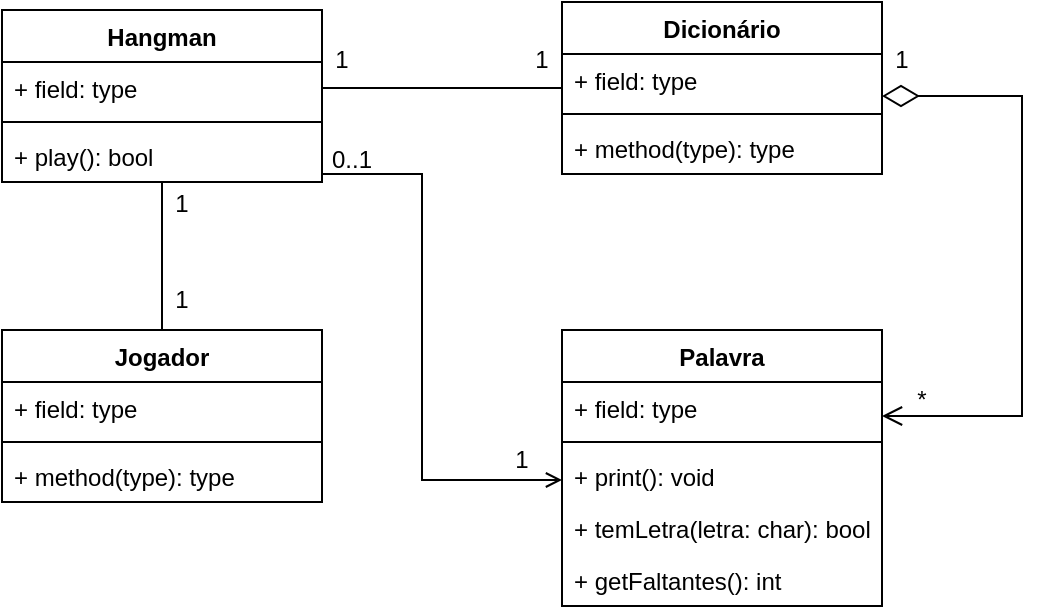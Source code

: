 <mxfile version="24.1.0" type="device">
  <diagram name="Page-1" id="sb3goyYkdshhUYcV76FR">
    <mxGraphModel dx="600" dy="379" grid="1" gridSize="10" guides="1" tooltips="1" connect="1" arrows="1" fold="1" page="1" pageScale="1" pageWidth="850" pageHeight="1100" math="0" shadow="0">
      <root>
        <mxCell id="0" />
        <mxCell id="1" parent="0" />
        <mxCell id="nvtZMYjufJ8DaiSEaMjI-1" value="Hangman" style="swimlane;fontStyle=1;align=center;verticalAlign=top;childLayout=stackLayout;horizontal=1;startSize=26;horizontalStack=0;resizeParent=1;resizeParentMax=0;resizeLast=0;collapsible=1;marginBottom=0;whiteSpace=wrap;html=1;" parent="1" vertex="1">
          <mxGeometry x="240" y="200" width="160" height="86" as="geometry" />
        </mxCell>
        <mxCell id="nvtZMYjufJ8DaiSEaMjI-2" value="+ field: type" style="text;strokeColor=none;fillColor=none;align=left;verticalAlign=top;spacingLeft=4;spacingRight=4;overflow=hidden;rotatable=0;points=[[0,0.5],[1,0.5]];portConstraint=eastwest;whiteSpace=wrap;html=1;" parent="nvtZMYjufJ8DaiSEaMjI-1" vertex="1">
          <mxGeometry y="26" width="160" height="26" as="geometry" />
        </mxCell>
        <mxCell id="nvtZMYjufJ8DaiSEaMjI-3" value="" style="line;strokeWidth=1;fillColor=none;align=left;verticalAlign=middle;spacingTop=-1;spacingLeft=3;spacingRight=3;rotatable=0;labelPosition=right;points=[];portConstraint=eastwest;strokeColor=inherit;" parent="nvtZMYjufJ8DaiSEaMjI-1" vertex="1">
          <mxGeometry y="52" width="160" height="8" as="geometry" />
        </mxCell>
        <mxCell id="nvtZMYjufJ8DaiSEaMjI-4" value="+ play(): bool" style="text;strokeColor=none;fillColor=none;align=left;verticalAlign=top;spacingLeft=4;spacingRight=4;overflow=hidden;rotatable=0;points=[[0,0.5],[1,0.5]];portConstraint=eastwest;whiteSpace=wrap;html=1;" parent="nvtZMYjufJ8DaiSEaMjI-1" vertex="1">
          <mxGeometry y="60" width="160" height="26" as="geometry" />
        </mxCell>
        <mxCell id="nvtZMYjufJ8DaiSEaMjI-5" value="Palavra" style="swimlane;fontStyle=1;align=center;verticalAlign=top;childLayout=stackLayout;horizontal=1;startSize=26;horizontalStack=0;resizeParent=1;resizeParentMax=0;resizeLast=0;collapsible=1;marginBottom=0;whiteSpace=wrap;html=1;" parent="1" vertex="1">
          <mxGeometry x="520" y="360" width="160" height="138" as="geometry" />
        </mxCell>
        <mxCell id="Df2717g1JUhec73ib-Fz-4" value="+ field: type" style="text;strokeColor=none;fillColor=none;align=left;verticalAlign=top;spacingLeft=4;spacingRight=4;overflow=hidden;rotatable=0;points=[[0,0.5],[1,0.5]];portConstraint=eastwest;whiteSpace=wrap;html=1;" vertex="1" parent="nvtZMYjufJ8DaiSEaMjI-5">
          <mxGeometry y="26" width="160" height="26" as="geometry" />
        </mxCell>
        <mxCell id="nvtZMYjufJ8DaiSEaMjI-7" value="" style="line;strokeWidth=1;fillColor=none;align=left;verticalAlign=middle;spacingTop=-1;spacingLeft=3;spacingRight=3;rotatable=0;labelPosition=right;points=[];portConstraint=eastwest;strokeColor=inherit;" parent="nvtZMYjufJ8DaiSEaMjI-5" vertex="1">
          <mxGeometry y="52" width="160" height="8" as="geometry" />
        </mxCell>
        <mxCell id="nvtZMYjufJ8DaiSEaMjI-8" value="+ print(): void" style="text;strokeColor=none;fillColor=none;align=left;verticalAlign=top;spacingLeft=4;spacingRight=4;overflow=hidden;rotatable=0;points=[[0,0.5],[1,0.5]];portConstraint=eastwest;whiteSpace=wrap;html=1;" parent="nvtZMYjufJ8DaiSEaMjI-5" vertex="1">
          <mxGeometry y="60" width="160" height="26" as="geometry" />
        </mxCell>
        <mxCell id="wgwM0nzTUSteaPa_Q8u7-2" value="+ temLetra(letra: char): bool" style="text;strokeColor=none;fillColor=none;align=left;verticalAlign=top;spacingLeft=4;spacingRight=4;overflow=hidden;rotatable=0;points=[[0,0.5],[1,0.5]];portConstraint=eastwest;whiteSpace=wrap;html=1;" parent="nvtZMYjufJ8DaiSEaMjI-5" vertex="1">
          <mxGeometry y="86" width="160" height="26" as="geometry" />
        </mxCell>
        <mxCell id="Df2717g1JUhec73ib-Fz-1" value="+ getFaltantes(): int" style="text;strokeColor=none;fillColor=none;align=left;verticalAlign=top;spacingLeft=4;spacingRight=4;overflow=hidden;rotatable=0;points=[[0,0.5],[1,0.5]];portConstraint=eastwest;whiteSpace=wrap;html=1;" vertex="1" parent="nvtZMYjufJ8DaiSEaMjI-5">
          <mxGeometry y="112" width="160" height="26" as="geometry" />
        </mxCell>
        <mxCell id="nvtZMYjufJ8DaiSEaMjI-9" value="Jogador" style="swimlane;fontStyle=1;align=center;verticalAlign=top;childLayout=stackLayout;horizontal=1;startSize=26;horizontalStack=0;resizeParent=1;resizeParentMax=0;resizeLast=0;collapsible=1;marginBottom=0;whiteSpace=wrap;html=1;" parent="1" vertex="1">
          <mxGeometry x="240" y="360" width="160" height="86" as="geometry" />
        </mxCell>
        <mxCell id="nvtZMYjufJ8DaiSEaMjI-10" value="+ field: type" style="text;strokeColor=none;fillColor=none;align=left;verticalAlign=top;spacingLeft=4;spacingRight=4;overflow=hidden;rotatable=0;points=[[0,0.5],[1,0.5]];portConstraint=eastwest;whiteSpace=wrap;html=1;" parent="nvtZMYjufJ8DaiSEaMjI-9" vertex="1">
          <mxGeometry y="26" width="160" height="26" as="geometry" />
        </mxCell>
        <mxCell id="nvtZMYjufJ8DaiSEaMjI-11" value="" style="line;strokeWidth=1;fillColor=none;align=left;verticalAlign=middle;spacingTop=-1;spacingLeft=3;spacingRight=3;rotatable=0;labelPosition=right;points=[];portConstraint=eastwest;strokeColor=inherit;" parent="nvtZMYjufJ8DaiSEaMjI-9" vertex="1">
          <mxGeometry y="52" width="160" height="8" as="geometry" />
        </mxCell>
        <mxCell id="nvtZMYjufJ8DaiSEaMjI-12" value="+ method(type): type" style="text;strokeColor=none;fillColor=none;align=left;verticalAlign=top;spacingLeft=4;spacingRight=4;overflow=hidden;rotatable=0;points=[[0,0.5],[1,0.5]];portConstraint=eastwest;whiteSpace=wrap;html=1;" parent="nvtZMYjufJ8DaiSEaMjI-9" vertex="1">
          <mxGeometry y="60" width="160" height="26" as="geometry" />
        </mxCell>
        <mxCell id="nvtZMYjufJ8DaiSEaMjI-21" style="edgeStyle=orthogonalEdgeStyle;rounded=0;orthogonalLoop=1;jettySize=auto;html=1;endArrow=open;endFill=0;startArrow=diamondThin;startFill=0;endSize=8;startSize=16;" parent="1" source="nvtZMYjufJ8DaiSEaMjI-13" target="nvtZMYjufJ8DaiSEaMjI-5" edge="1">
          <mxGeometry relative="1" as="geometry">
            <Array as="points">
              <mxPoint x="750" y="243" />
              <mxPoint x="750" y="403" />
            </Array>
          </mxGeometry>
        </mxCell>
        <mxCell id="nvtZMYjufJ8DaiSEaMjI-13" value="Dicionário" style="swimlane;fontStyle=1;align=center;verticalAlign=top;childLayout=stackLayout;horizontal=1;startSize=26;horizontalStack=0;resizeParent=1;resizeParentMax=0;resizeLast=0;collapsible=1;marginBottom=0;whiteSpace=wrap;html=1;" parent="1" vertex="1">
          <mxGeometry x="520" y="196" width="160" height="86" as="geometry" />
        </mxCell>
        <mxCell id="nvtZMYjufJ8DaiSEaMjI-14" value="+ field: type" style="text;strokeColor=none;fillColor=none;align=left;verticalAlign=top;spacingLeft=4;spacingRight=4;overflow=hidden;rotatable=0;points=[[0,0.5],[1,0.5]];portConstraint=eastwest;whiteSpace=wrap;html=1;" parent="nvtZMYjufJ8DaiSEaMjI-13" vertex="1">
          <mxGeometry y="26" width="160" height="26" as="geometry" />
        </mxCell>
        <mxCell id="nvtZMYjufJ8DaiSEaMjI-15" value="" style="line;strokeWidth=1;fillColor=none;align=left;verticalAlign=middle;spacingTop=-1;spacingLeft=3;spacingRight=3;rotatable=0;labelPosition=right;points=[];portConstraint=eastwest;strokeColor=inherit;" parent="nvtZMYjufJ8DaiSEaMjI-13" vertex="1">
          <mxGeometry y="52" width="160" height="8" as="geometry" />
        </mxCell>
        <mxCell id="nvtZMYjufJ8DaiSEaMjI-16" value="+ method(type): type" style="text;strokeColor=none;fillColor=none;align=left;verticalAlign=top;spacingLeft=4;spacingRight=4;overflow=hidden;rotatable=0;points=[[0,0.5],[1,0.5]];portConstraint=eastwest;whiteSpace=wrap;html=1;" parent="nvtZMYjufJ8DaiSEaMjI-13" vertex="1">
          <mxGeometry y="60" width="160" height="26" as="geometry" />
        </mxCell>
        <mxCell id="nvtZMYjufJ8DaiSEaMjI-22" style="edgeStyle=orthogonalEdgeStyle;rounded=0;orthogonalLoop=1;jettySize=auto;html=1;endArrow=none;endFill=0;" parent="1" source="nvtZMYjufJ8DaiSEaMjI-4" target="nvtZMYjufJ8DaiSEaMjI-9" edge="1">
          <mxGeometry relative="1" as="geometry">
            <Array as="points">
              <mxPoint x="320" y="300" />
              <mxPoint x="320" y="300" />
            </Array>
          </mxGeometry>
        </mxCell>
        <mxCell id="nvtZMYjufJ8DaiSEaMjI-23" value="1" style="text;html=1;align=center;verticalAlign=middle;whiteSpace=wrap;rounded=0;" parent="1" vertex="1">
          <mxGeometry x="320" y="340" width="20" height="10" as="geometry" />
        </mxCell>
        <mxCell id="nvtZMYjufJ8DaiSEaMjI-24" value="1" style="text;html=1;align=center;verticalAlign=middle;whiteSpace=wrap;rounded=0;" parent="1" vertex="1">
          <mxGeometry x="320" y="292" width="20" height="10" as="geometry" />
        </mxCell>
        <mxCell id="nvtZMYjufJ8DaiSEaMjI-25" value="1" style="text;html=1;align=center;verticalAlign=middle;whiteSpace=wrap;rounded=0;" parent="1" vertex="1">
          <mxGeometry x="680" y="220" width="20" height="10" as="geometry" />
        </mxCell>
        <mxCell id="nvtZMYjufJ8DaiSEaMjI-26" value="*" style="text;html=1;align=center;verticalAlign=middle;whiteSpace=wrap;rounded=0;" parent="1" vertex="1">
          <mxGeometry x="690" y="390" width="20" height="10" as="geometry" />
        </mxCell>
        <mxCell id="nvtZMYjufJ8DaiSEaMjI-28" style="edgeStyle=orthogonalEdgeStyle;rounded=0;orthogonalLoop=1;jettySize=auto;html=1;endArrow=open;endFill=0;" parent="1" edge="1">
          <mxGeometry relative="1" as="geometry">
            <mxPoint x="400" y="282.029" as="sourcePoint" />
            <mxPoint x="520" y="435" as="targetPoint" />
            <Array as="points">
              <mxPoint x="450" y="282" />
              <mxPoint x="450" y="435" />
            </Array>
          </mxGeometry>
        </mxCell>
        <mxCell id="nvtZMYjufJ8DaiSEaMjI-29" style="rounded=0;orthogonalLoop=1;jettySize=auto;html=1;endArrow=none;endFill=0;" parent="1" source="nvtZMYjufJ8DaiSEaMjI-2" target="nvtZMYjufJ8DaiSEaMjI-13" edge="1">
          <mxGeometry relative="1" as="geometry" />
        </mxCell>
        <mxCell id="nvtZMYjufJ8DaiSEaMjI-30" value="1" style="text;html=1;align=center;verticalAlign=middle;whiteSpace=wrap;rounded=0;" parent="1" vertex="1">
          <mxGeometry x="400" y="220" width="20" height="10" as="geometry" />
        </mxCell>
        <mxCell id="nvtZMYjufJ8DaiSEaMjI-31" value="1" style="text;html=1;align=center;verticalAlign=middle;whiteSpace=wrap;rounded=0;" parent="1" vertex="1">
          <mxGeometry x="500" y="220" width="20" height="10" as="geometry" />
        </mxCell>
        <mxCell id="nvtZMYjufJ8DaiSEaMjI-32" value="1" style="text;html=1;align=center;verticalAlign=middle;whiteSpace=wrap;rounded=0;" parent="1" vertex="1">
          <mxGeometry x="490" y="420" width="20" height="10" as="geometry" />
        </mxCell>
        <mxCell id="nvtZMYjufJ8DaiSEaMjI-33" value="0..1" style="text;html=1;align=center;verticalAlign=middle;whiteSpace=wrap;rounded=0;" parent="1" vertex="1">
          <mxGeometry x="405" y="270" width="20" height="10" as="geometry" />
        </mxCell>
      </root>
    </mxGraphModel>
  </diagram>
</mxfile>
